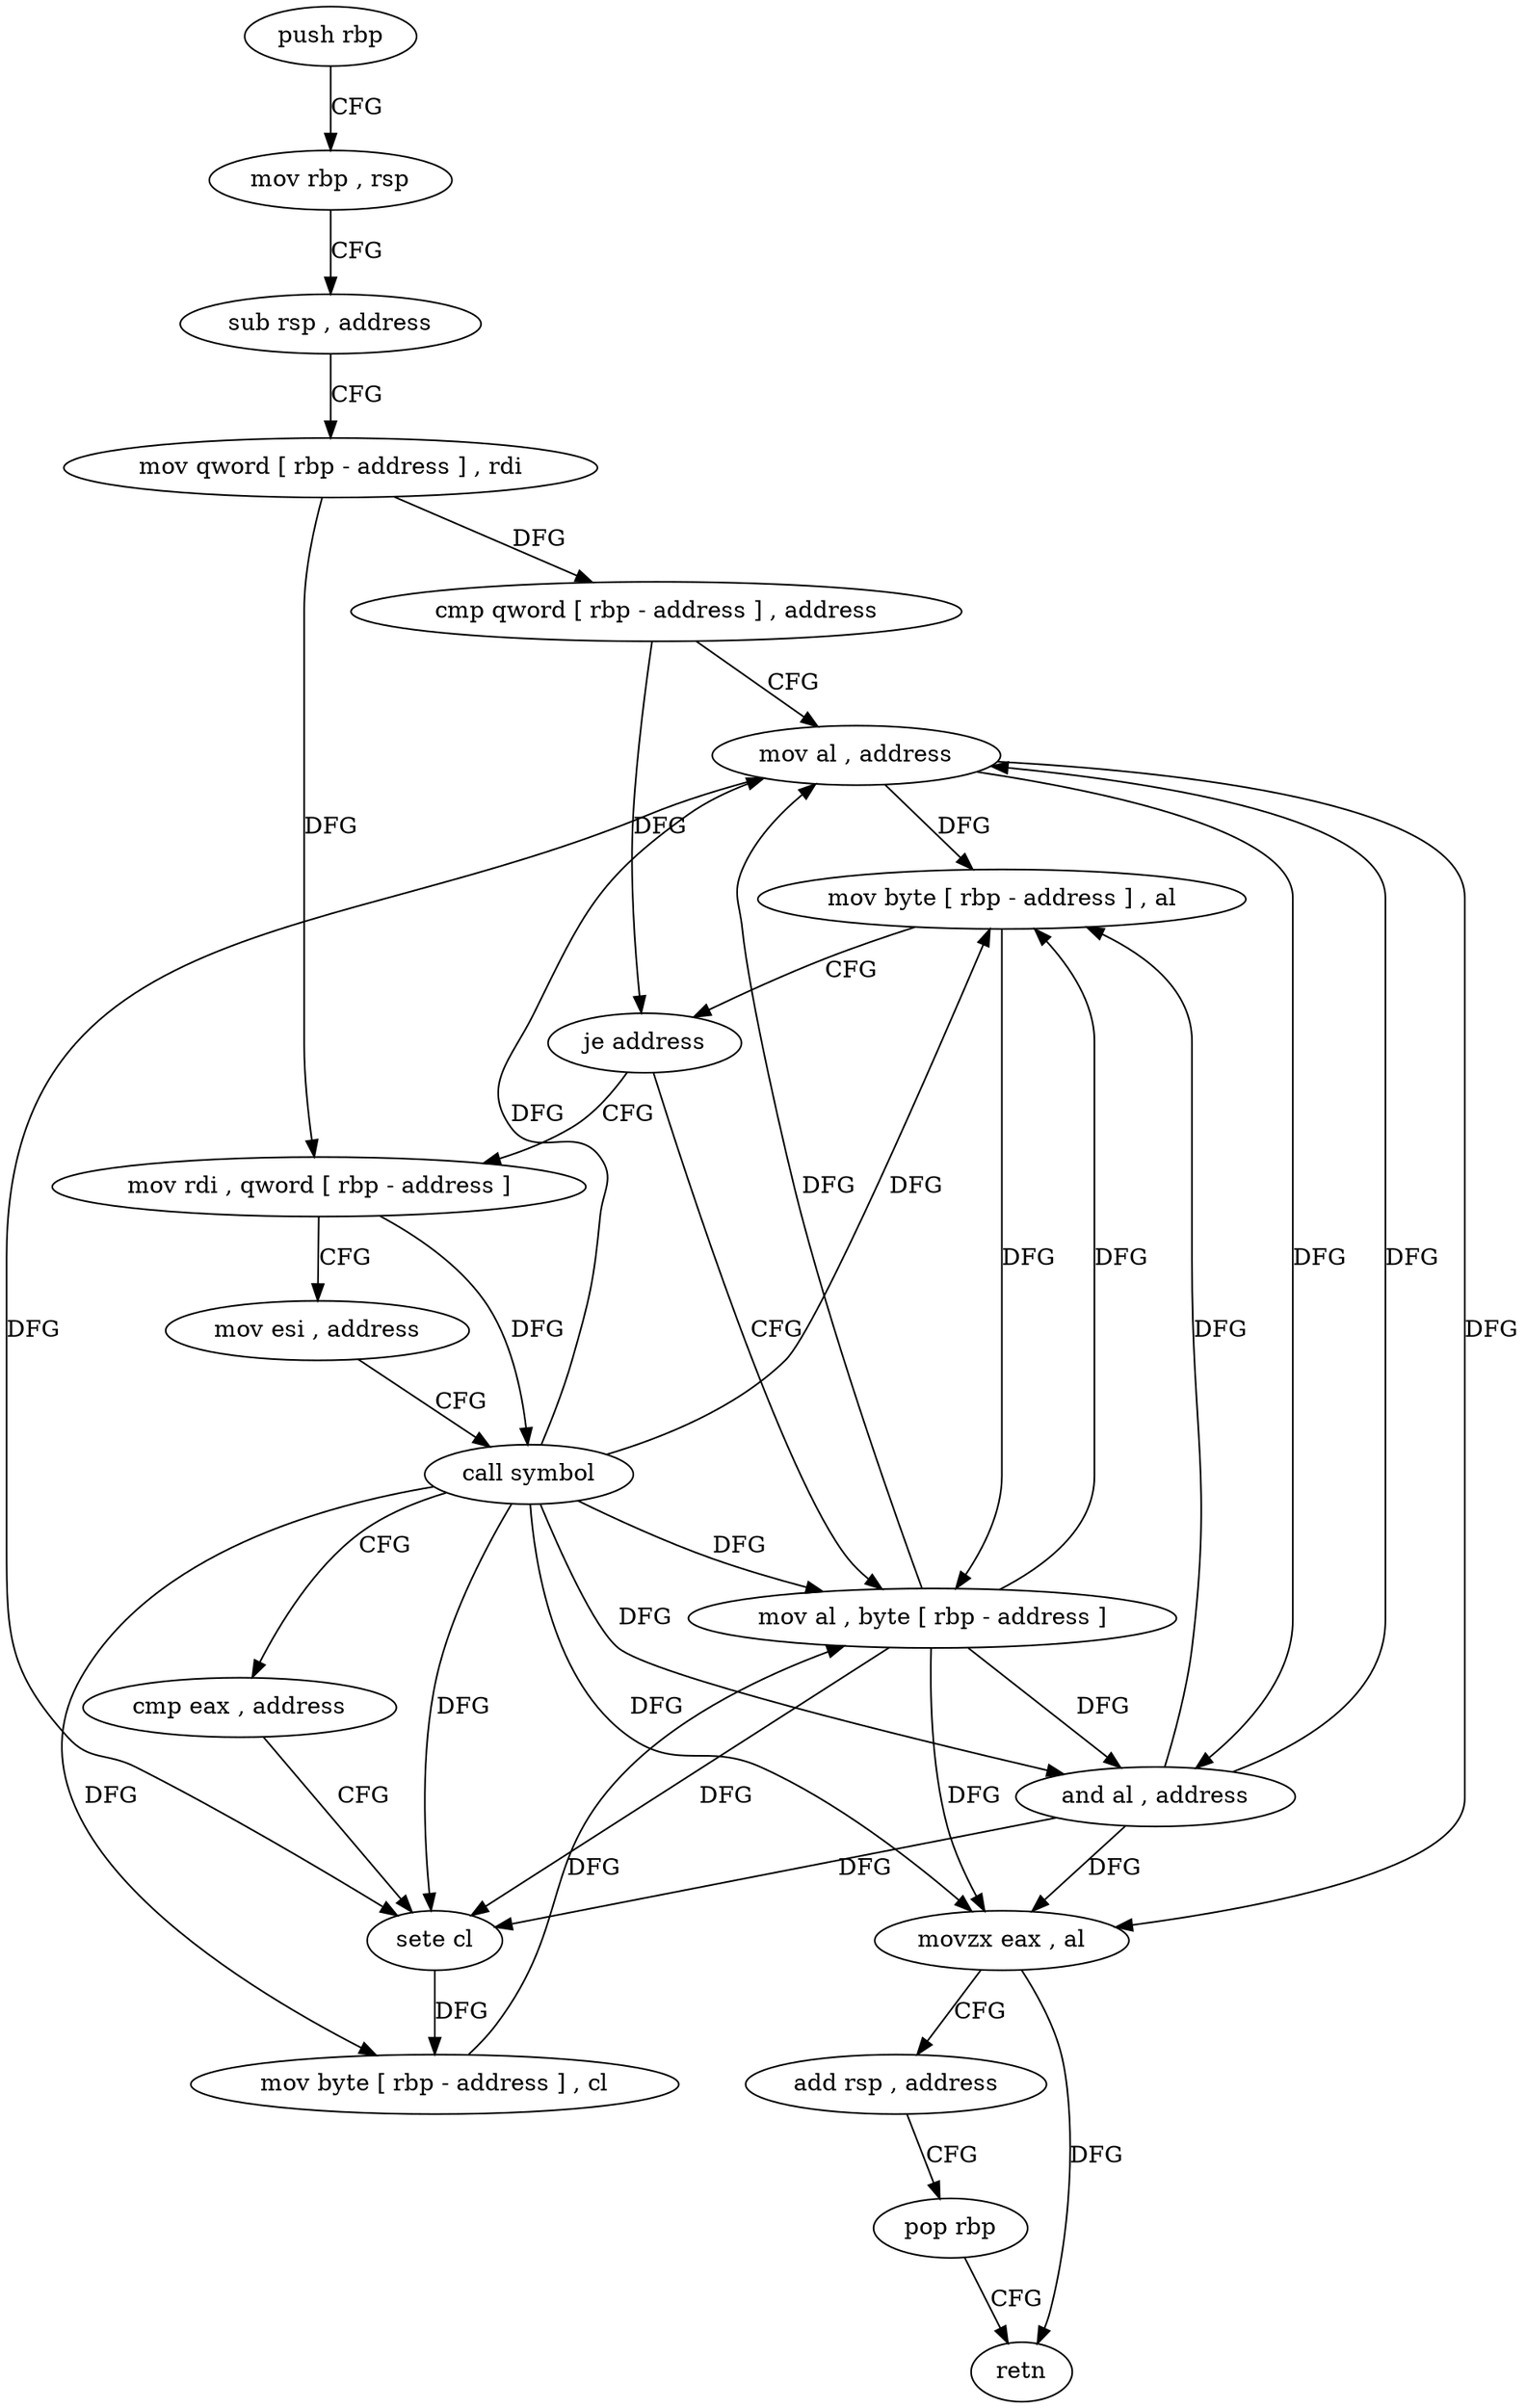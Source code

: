 digraph "func" {
"4215520" [label = "push rbp" ]
"4215521" [label = "mov rbp , rsp" ]
"4215524" [label = "sub rsp , address" ]
"4215528" [label = "mov qword [ rbp - address ] , rdi" ]
"4215532" [label = "cmp qword [ rbp - address ] , address" ]
"4215537" [label = "mov al , address" ]
"4215539" [label = "mov byte [ rbp - address ] , al" ]
"4215542" [label = "je address" ]
"4215571" [label = "mov al , byte [ rbp - address ]" ]
"4215548" [label = "mov rdi , qword [ rbp - address ]" ]
"4215574" [label = "and al , address" ]
"4215576" [label = "movzx eax , al" ]
"4215579" [label = "add rsp , address" ]
"4215583" [label = "pop rbp" ]
"4215584" [label = "retn" ]
"4215552" [label = "mov esi , address" ]
"4215557" [label = "call symbol" ]
"4215562" [label = "cmp eax , address" ]
"4215565" [label = "sete cl" ]
"4215568" [label = "mov byte [ rbp - address ] , cl" ]
"4215520" -> "4215521" [ label = "CFG" ]
"4215521" -> "4215524" [ label = "CFG" ]
"4215524" -> "4215528" [ label = "CFG" ]
"4215528" -> "4215532" [ label = "DFG" ]
"4215528" -> "4215548" [ label = "DFG" ]
"4215532" -> "4215537" [ label = "CFG" ]
"4215532" -> "4215542" [ label = "DFG" ]
"4215537" -> "4215539" [ label = "DFG" ]
"4215537" -> "4215574" [ label = "DFG" ]
"4215537" -> "4215576" [ label = "DFG" ]
"4215537" -> "4215565" [ label = "DFG" ]
"4215539" -> "4215542" [ label = "CFG" ]
"4215539" -> "4215571" [ label = "DFG" ]
"4215542" -> "4215571" [ label = "CFG" ]
"4215542" -> "4215548" [ label = "CFG" ]
"4215571" -> "4215574" [ label = "DFG" ]
"4215571" -> "4215537" [ label = "DFG" ]
"4215571" -> "4215539" [ label = "DFG" ]
"4215571" -> "4215576" [ label = "DFG" ]
"4215571" -> "4215565" [ label = "DFG" ]
"4215548" -> "4215552" [ label = "CFG" ]
"4215548" -> "4215557" [ label = "DFG" ]
"4215574" -> "4215576" [ label = "DFG" ]
"4215574" -> "4215537" [ label = "DFG" ]
"4215574" -> "4215539" [ label = "DFG" ]
"4215574" -> "4215565" [ label = "DFG" ]
"4215576" -> "4215579" [ label = "CFG" ]
"4215576" -> "4215584" [ label = "DFG" ]
"4215579" -> "4215583" [ label = "CFG" ]
"4215583" -> "4215584" [ label = "CFG" ]
"4215552" -> "4215557" [ label = "CFG" ]
"4215557" -> "4215562" [ label = "CFG" ]
"4215557" -> "4215537" [ label = "DFG" ]
"4215557" -> "4215539" [ label = "DFG" ]
"4215557" -> "4215574" [ label = "DFG" ]
"4215557" -> "4215576" [ label = "DFG" ]
"4215557" -> "4215571" [ label = "DFG" ]
"4215557" -> "4215565" [ label = "DFG" ]
"4215557" -> "4215568" [ label = "DFG" ]
"4215562" -> "4215565" [ label = "CFG" ]
"4215565" -> "4215568" [ label = "DFG" ]
"4215568" -> "4215571" [ label = "DFG" ]
}
